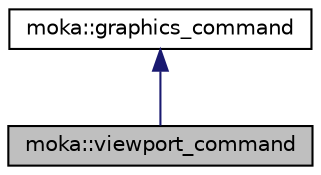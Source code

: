 digraph "moka::viewport_command"
{
 // LATEX_PDF_SIZE
  edge [fontname="Helvetica",fontsize="10",labelfontname="Helvetica",labelfontsize="10"];
  node [fontname="Helvetica",fontsize="10",shape=record];
  Node2 [label="moka::viewport_command",height=0.2,width=0.4,color="black", fillcolor="grey75", style="filled", fontcolor="black",tooltip="Set the viewport to apply to the command list."];
  Node3 -> Node2 [dir="back",color="midnightblue",fontsize="10",style="solid",fontname="Helvetica"];
  Node3 [label="moka::graphics_command",height=0.2,width=0.4,color="black", fillcolor="white", style="filled",URL="$classmoka_1_1graphics__command.html",tooltip="Base type for graphics commands."];
}
